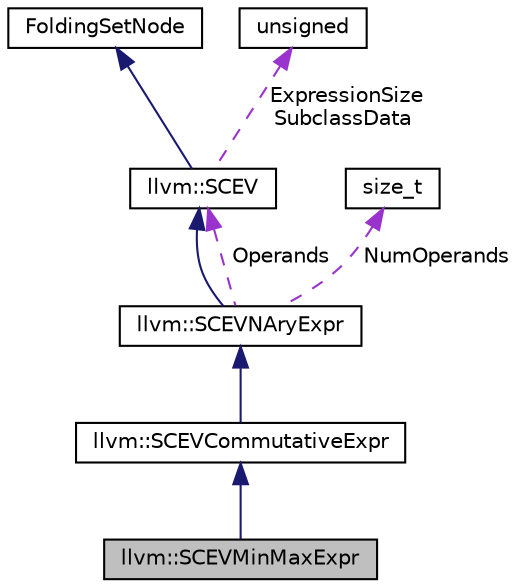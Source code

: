digraph "llvm::SCEVMinMaxExpr"
{
 // LATEX_PDF_SIZE
  bgcolor="transparent";
  edge [fontname="Helvetica",fontsize="10",labelfontname="Helvetica",labelfontsize="10"];
  node [fontname="Helvetica",fontsize="10",shape="box"];
  Node1 [label="llvm::SCEVMinMaxExpr",height=0.2,width=0.4,color="black", fillcolor="grey75", style="filled", fontcolor="black",tooltip="This node is the base class min/max selections."];
  Node2 -> Node1 [dir="back",color="midnightblue",fontsize="10",style="solid",fontname="Helvetica"];
  Node2 [label="llvm::SCEVCommutativeExpr",height=0.2,width=0.4,color="black",URL="$classllvm_1_1SCEVCommutativeExpr.html",tooltip="This node is the base class for n'ary commutative operators."];
  Node3 -> Node2 [dir="back",color="midnightblue",fontsize="10",style="solid",fontname="Helvetica"];
  Node3 [label="llvm::SCEVNAryExpr",height=0.2,width=0.4,color="black",URL="$classllvm_1_1SCEVNAryExpr.html",tooltip="This node is a base class providing common functionality for n'ary operators."];
  Node4 -> Node3 [dir="back",color="midnightblue",fontsize="10",style="solid",fontname="Helvetica"];
  Node4 [label="llvm::SCEV",height=0.2,width=0.4,color="black",URL="$classllvm_1_1SCEV.html",tooltip="This class represents an analyzed expression in the program."];
  Node5 -> Node4 [dir="back",color="midnightblue",fontsize="10",style="solid",fontname="Helvetica"];
  Node5 [label="FoldingSetNode",height=0.2,width=0.4,color="black",URL="$classllvm_1_1FoldingSetBase_1_1Node.html",tooltip="Node - This class is used to maintain the singly linked bucket list in a folding set."];
  Node6 -> Node4 [dir="back",color="darkorchid3",fontsize="10",style="dashed",label=" ExpressionSize\nSubclassData" ,fontname="Helvetica"];
  Node6 [label="unsigned",height=0.2,width=0.4,color="black",URL="$classunsigned.html",tooltip=" "];
  Node4 -> Node3 [dir="back",color="darkorchid3",fontsize="10",style="dashed",label=" Operands" ,fontname="Helvetica"];
  Node7 -> Node3 [dir="back",color="darkorchid3",fontsize="10",style="dashed",label=" NumOperands" ,fontname="Helvetica"];
  Node7 [label="size_t",height=0.2,width=0.4,color="black",URL="$classsize__t.html",tooltip=" "];
}
